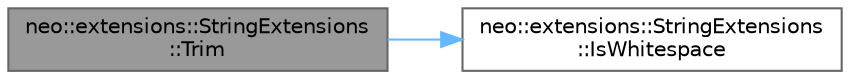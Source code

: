 digraph "neo::extensions::StringExtensions::Trim"
{
 // LATEX_PDF_SIZE
  bgcolor="transparent";
  edge [fontname=Helvetica,fontsize=10,labelfontname=Helvetica,labelfontsize=10];
  node [fontname=Helvetica,fontsize=10,shape=box,height=0.2,width=0.4];
  rankdir="LR";
  Node1 [id="Node000001",label="neo::extensions::StringExtensions\l::Trim",height=0.2,width=0.4,color="gray40", fillcolor="grey60", style="filled", fontcolor="black",tooltip="Trims whitespace from the beginning and end of a string."];
  Node1 -> Node2 [id="edge1_Node000001_Node000002",color="steelblue1",style="solid",tooltip=" "];
  Node2 [id="Node000002",label="neo::extensions::StringExtensions\l::IsWhitespace",height=0.2,width=0.4,color="grey40", fillcolor="white", style="filled",URL="$classneo_1_1extensions_1_1_string_extensions.html#a992803633efcef9f05175f45a3bf6638",tooltip="Checks if a character is whitespace."];
}
